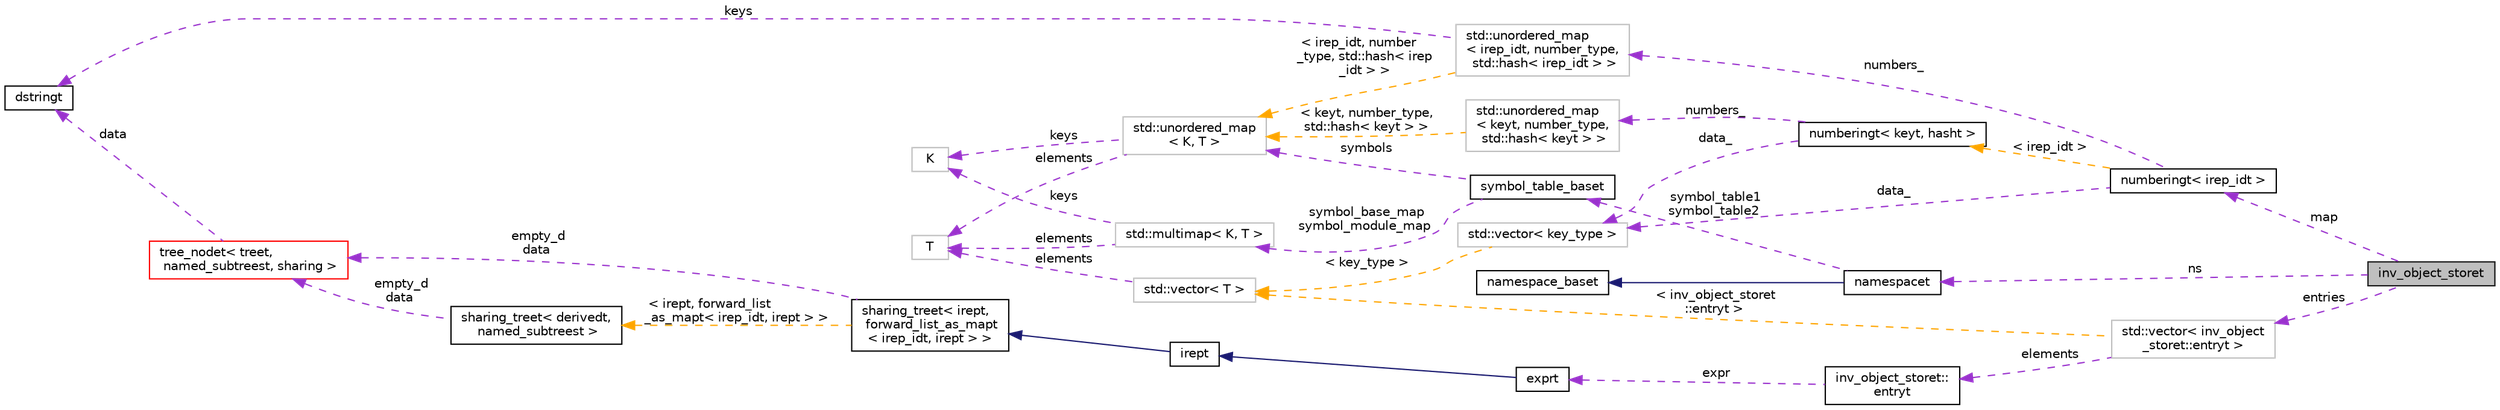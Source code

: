 digraph "inv_object_storet"
{
 // LATEX_PDF_SIZE
  bgcolor="transparent";
  edge [fontname="Helvetica",fontsize="10",labelfontname="Helvetica",labelfontsize="10"];
  node [fontname="Helvetica",fontsize="10",shape=record];
  rankdir="LR";
  Node1 [label="inv_object_storet",height=0.2,width=0.4,color="black", fillcolor="grey75", style="filled", fontcolor="black",tooltip=" "];
  Node2 -> Node1 [dir="back",color="darkorchid3",fontsize="10",style="dashed",label=" ns" ,fontname="Helvetica"];
  Node2 [label="namespacet",height=0.2,width=0.4,color="black",URL="$classnamespacet.html",tooltip="A namespacet is essentially one or two symbol tables bound together, to allow for symbol lookups in t..."];
  Node3 -> Node2 [dir="back",color="midnightblue",fontsize="10",style="solid",fontname="Helvetica"];
  Node3 [label="namespace_baset",height=0.2,width=0.4,color="black",URL="$classnamespace__baset.html",tooltip="Basic interface for a namespace."];
  Node4 -> Node2 [dir="back",color="darkorchid3",fontsize="10",style="dashed",label=" symbol_table1\nsymbol_table2" ,fontname="Helvetica"];
  Node4 [label="symbol_table_baset",height=0.2,width=0.4,color="black",URL="$classsymbol__table__baset.html",tooltip="The symbol table base class interface."];
  Node5 -> Node4 [dir="back",color="darkorchid3",fontsize="10",style="dashed",label=" symbol_base_map\nsymbol_module_map" ,fontname="Helvetica"];
  Node5 [label="std::multimap\< K, T \>",height=0.2,width=0.4,color="grey75",tooltip="STL class."];
  Node6 -> Node5 [dir="back",color="darkorchid3",fontsize="10",style="dashed",label=" keys" ,fontname="Helvetica"];
  Node6 [label="K",height=0.2,width=0.4,color="grey75",tooltip=" "];
  Node7 -> Node5 [dir="back",color="darkorchid3",fontsize="10",style="dashed",label=" elements" ,fontname="Helvetica"];
  Node7 [label="T",height=0.2,width=0.4,color="grey75",tooltip=" "];
  Node8 -> Node4 [dir="back",color="darkorchid3",fontsize="10",style="dashed",label=" symbols" ,fontname="Helvetica"];
  Node8 [label="std::unordered_map\l\< K, T \>",height=0.2,width=0.4,color="grey75",tooltip="STL class."];
  Node6 -> Node8 [dir="back",color="darkorchid3",fontsize="10",style="dashed",label=" keys" ,fontname="Helvetica"];
  Node7 -> Node8 [dir="back",color="darkorchid3",fontsize="10",style="dashed",label=" elements" ,fontname="Helvetica"];
  Node9 -> Node1 [dir="back",color="darkorchid3",fontsize="10",style="dashed",label=" map" ,fontname="Helvetica"];
  Node9 [label="numberingt\< irep_idt \>",height=0.2,width=0.4,color="black",URL="$classnumberingt.html",tooltip=" "];
  Node10 -> Node9 [dir="back",color="darkorchid3",fontsize="10",style="dashed",label=" numbers_" ,fontname="Helvetica"];
  Node10 [label="std::unordered_map\l\< irep_idt, number_type,\l std::hash\< irep_idt \> \>",height=0.2,width=0.4,color="grey75",tooltip=" "];
  Node11 -> Node10 [dir="back",color="darkorchid3",fontsize="10",style="dashed",label=" keys" ,fontname="Helvetica"];
  Node11 [label="dstringt",height=0.2,width=0.4,color="black",URL="$classdstringt.html",tooltip="dstringt has one field, an unsigned integer no which is an index into a static table of strings."];
  Node8 -> Node10 [dir="back",color="orange",fontsize="10",style="dashed",label=" \< irep_idt, number\l_type, std::hash\< irep\l_idt \> \>" ,fontname="Helvetica"];
  Node12 -> Node9 [dir="back",color="darkorchid3",fontsize="10",style="dashed",label=" data_" ,fontname="Helvetica"];
  Node12 [label="std::vector\< key_type \>",height=0.2,width=0.4,color="grey75",tooltip=" "];
  Node13 -> Node12 [dir="back",color="orange",fontsize="10",style="dashed",label=" \< key_type \>" ,fontname="Helvetica"];
  Node13 [label="std::vector\< T \>",height=0.2,width=0.4,color="grey75",tooltip="STL class."];
  Node7 -> Node13 [dir="back",color="darkorchid3",fontsize="10",style="dashed",label=" elements" ,fontname="Helvetica"];
  Node14 -> Node9 [dir="back",color="orange",fontsize="10",style="dashed",label=" \< irep_idt \>" ,fontname="Helvetica"];
  Node14 [label="numberingt\< keyt, hasht \>",height=0.2,width=0.4,color="black",URL="$classnumberingt.html",tooltip=" "];
  Node15 -> Node14 [dir="back",color="darkorchid3",fontsize="10",style="dashed",label=" numbers_" ,fontname="Helvetica"];
  Node15 [label="std::unordered_map\l\< keyt, number_type,\l std::hash\< keyt \> \>",height=0.2,width=0.4,color="grey75",tooltip=" "];
  Node8 -> Node15 [dir="back",color="orange",fontsize="10",style="dashed",label=" \< keyt, number_type,\l std::hash\< keyt \> \>" ,fontname="Helvetica"];
  Node12 -> Node14 [dir="back",color="darkorchid3",fontsize="10",style="dashed",label=" data_" ,fontname="Helvetica"];
  Node16 -> Node1 [dir="back",color="darkorchid3",fontsize="10",style="dashed",label=" entries" ,fontname="Helvetica"];
  Node16 [label="std::vector\< inv_object\l_storet::entryt \>",height=0.2,width=0.4,color="grey75",tooltip=" "];
  Node17 -> Node16 [dir="back",color="darkorchid3",fontsize="10",style="dashed",label=" elements" ,fontname="Helvetica"];
  Node17 [label="inv_object_storet::\lentryt",height=0.2,width=0.4,color="black",URL="$structinv__object__storet_1_1entryt.html",tooltip=" "];
  Node18 -> Node17 [dir="back",color="darkorchid3",fontsize="10",style="dashed",label=" expr" ,fontname="Helvetica"];
  Node18 [label="exprt",height=0.2,width=0.4,color="black",URL="$classexprt.html",tooltip="Base class for all expressions."];
  Node19 -> Node18 [dir="back",color="midnightblue",fontsize="10",style="solid",fontname="Helvetica"];
  Node19 [label="irept",height=0.2,width=0.4,color="black",URL="$classirept.html",tooltip="There are a large number of kinds of tree structured or tree-like data in CPROVER."];
  Node20 -> Node19 [dir="back",color="midnightblue",fontsize="10",style="solid",fontname="Helvetica"];
  Node20 [label="sharing_treet\< irept,\l forward_list_as_mapt\l\< irep_idt, irept \> \>",height=0.2,width=0.4,color="black",URL="$classsharing__treet.html",tooltip=" "];
  Node21 -> Node20 [dir="back",color="darkorchid3",fontsize="10",style="dashed",label=" empty_d\ndata" ,fontname="Helvetica"];
  Node21 [label="tree_nodet\< treet,\l named_subtreest, sharing \>",height=0.2,width=0.4,color="red",URL="$classtree__nodet.html",tooltip="A node with data in a tree, it contains:"];
  Node11 -> Node21 [dir="back",color="darkorchid3",fontsize="10",style="dashed",label=" data" ,fontname="Helvetica"];
  Node24 -> Node20 [dir="back",color="orange",fontsize="10",style="dashed",label=" \< irept, forward_list\l_as_mapt\< irep_idt, irept \> \>" ,fontname="Helvetica"];
  Node24 [label="sharing_treet\< derivedt,\l named_subtreest \>",height=0.2,width=0.4,color="black",URL="$classsharing__treet.html",tooltip="Base class for tree-like data structures with sharing."];
  Node21 -> Node24 [dir="back",color="darkorchid3",fontsize="10",style="dashed",label=" empty_d\ndata" ,fontname="Helvetica"];
  Node13 -> Node16 [dir="back",color="orange",fontsize="10",style="dashed",label=" \< inv_object_storet\l::entryt \>" ,fontname="Helvetica"];
}
